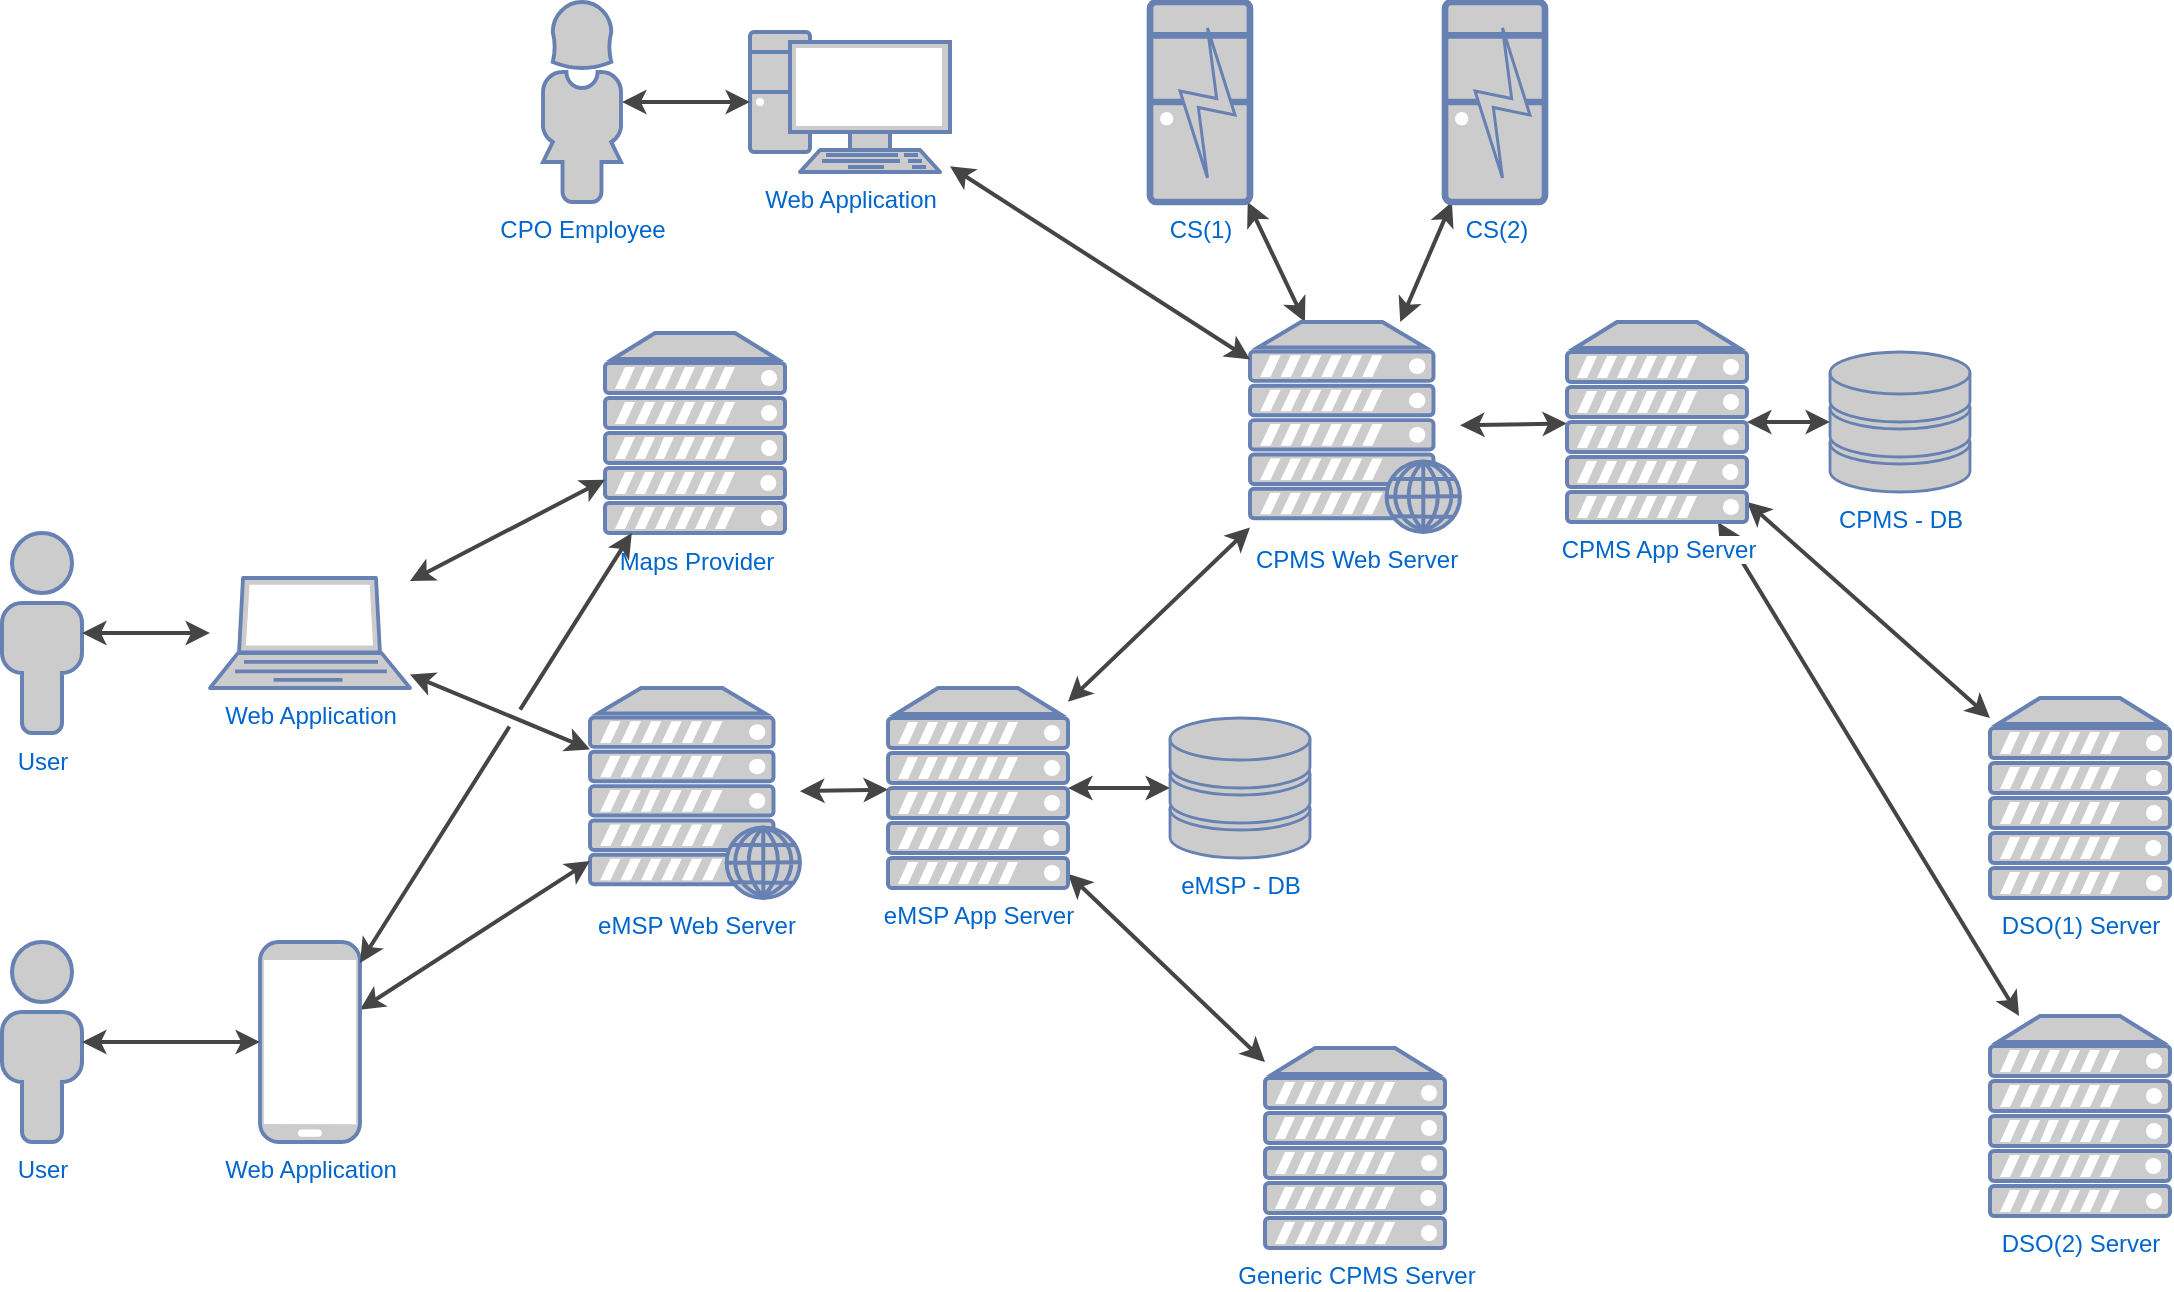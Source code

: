 <mxfile version="20.6.0" type="device"><diagram id="l8hXMBHkgcEJcSW0mbfh" name="Page-1"><mxGraphModel dx="1656" dy="824" grid="1" gridSize="10" guides="1" tooltips="1" connect="1" arrows="1" fold="1" page="1" pageScale="1" pageWidth="1500" pageHeight="1100" math="0" shadow="0"><root><mxCell id="0"/><mxCell id="1" parent="0"/><mxCell id="_xfZDlHVNyznvhdnupvh-33" style="edgeStyle=none;rounded=0;orthogonalLoop=1;jettySize=auto;html=1;strokeWidth=2;startArrow=classic;startFill=1;strokeColor=#454545;" parent="1" source="_xfZDlHVNyznvhdnupvh-17" target="_xfZDlHVNyznvhdnupvh-31" edge="1"><mxGeometry relative="1" as="geometry"/></mxCell><mxCell id="_xfZDlHVNyznvhdnupvh-24" style="edgeStyle=none;rounded=0;orthogonalLoop=1;jettySize=auto;html=1;strokeWidth=2;startArrow=classic;startFill=1;strokeColor=#454545;" parent="1" source="_xfZDlHVNyznvhdnupvh-15" target="_xfZDlHVNyznvhdnupvh-17" edge="1"><mxGeometry relative="1" as="geometry"/></mxCell><mxCell id="_xfZDlHVNyznvhdnupvh-3" value="CPMS - DB" style="fontColor=#0066CC;verticalAlign=top;verticalLabelPosition=bottom;labelPosition=center;align=center;html=1;outlineConnect=0;fillColor=#CCCCCC;strokeColor=#6881B3;gradientColor=none;gradientDirection=north;strokeWidth=2;shape=mxgraph.networks.storage;" parent="1" vertex="1"><mxGeometry x="1154" y="413" width="70" height="70" as="geometry"/></mxCell><mxCell id="_xfZDlHVNyznvhdnupvh-4" value="eMSP - DB" style="fontColor=#0066CC;verticalAlign=top;verticalLabelPosition=bottom;labelPosition=center;align=center;html=1;outlineConnect=0;fillColor=#CCCCCC;strokeColor=#6881B3;gradientColor=none;gradientDirection=north;strokeWidth=2;shape=mxgraph.networks.storage;" parent="1" vertex="1"><mxGeometry x="824" y="596" width="70" height="70" as="geometry"/></mxCell><mxCell id="_xfZDlHVNyznvhdnupvh-8" value="DSO(1) Server" style="fontColor=#0066CC;verticalAlign=top;verticalLabelPosition=bottom;labelPosition=center;align=center;html=1;outlineConnect=0;fillColor=#CCCCCC;strokeColor=#6881B3;gradientColor=none;gradientDirection=north;strokeWidth=2;shape=mxgraph.networks.server;" parent="1" vertex="1"><mxGeometry x="1234" y="586" width="90" height="100" as="geometry"/></mxCell><mxCell id="_xfZDlHVNyznvhdnupvh-11" value="Generic CPMS Server" style="fontColor=#0066CC;verticalAlign=top;verticalLabelPosition=bottom;labelPosition=center;align=center;html=1;outlineConnect=0;fillColor=#CCCCCC;strokeColor=#6881B3;gradientColor=none;gradientDirection=north;strokeWidth=2;shape=mxgraph.networks.server;" parent="1" vertex="1"><mxGeometry x="871.5" y="761" width="90" height="100" as="geometry"/></mxCell><mxCell id="_xfZDlHVNyznvhdnupvh-20" style="edgeStyle=none;rounded=0;orthogonalLoop=1;jettySize=auto;html=1;strokeWidth=2;startArrow=classic;startFill=1;strokeColor=#454545;" parent="1" source="_xfZDlHVNyznvhdnupvh-12" target="_xfZDlHVNyznvhdnupvh-15" edge="1"><mxGeometry relative="1" as="geometry"/></mxCell><mxCell id="_xfZDlHVNyznvhdnupvh-23" style="edgeStyle=none;rounded=0;orthogonalLoop=1;jettySize=auto;html=1;strokeWidth=2;startArrow=classic;startFill=1;strokeColor=#454545;" parent="1" source="_xfZDlHVNyznvhdnupvh-12" target="_xfZDlHVNyznvhdnupvh-11" edge="1"><mxGeometry relative="1" as="geometry"/></mxCell><mxCell id="_xfZDlHVNyznvhdnupvh-29" style="edgeStyle=none;rounded=0;orthogonalLoop=1;jettySize=auto;html=1;strokeWidth=2;startArrow=classic;startFill=1;strokeColor=#454545;" parent="1" source="_xfZDlHVNyznvhdnupvh-12" target="_xfZDlHVNyznvhdnupvh-4" edge="1"><mxGeometry relative="1" as="geometry"/></mxCell><mxCell id="_xfZDlHVNyznvhdnupvh-12" value="eMSP App Server" style="fontColor=#0066CC;verticalAlign=top;verticalLabelPosition=bottom;labelPosition=center;align=center;html=1;outlineConnect=0;fillColor=#CCCCCC;strokeColor=#6881B3;gradientColor=none;gradientDirection=north;strokeWidth=2;shape=mxgraph.networks.server;" parent="1" vertex="1"><mxGeometry x="683" y="581" width="90" height="100" as="geometry"/></mxCell><mxCell id="_xfZDlHVNyznvhdnupvh-35" style="edgeStyle=none;rounded=0;orthogonalLoop=1;jettySize=auto;html=1;strokeColor=#454545;strokeWidth=2;startArrow=classic;startFill=1;" parent="1" source="_xfZDlHVNyznvhdnupvh-13" target="_xfZDlHVNyznvhdnupvh-12" edge="1"><mxGeometry relative="1" as="geometry"/></mxCell><mxCell id="_xfZDlHVNyznvhdnupvh-13" value="eMSP Web Server" style="fontColor=#0066CC;verticalAlign=top;verticalLabelPosition=bottom;labelPosition=center;align=center;html=1;outlineConnect=0;fillColor=#CCCCCC;strokeColor=#6881B3;gradientColor=none;gradientDirection=north;strokeWidth=2;shape=mxgraph.networks.web_server;" parent="1" vertex="1"><mxGeometry x="534" y="581" width="105" height="105" as="geometry"/></mxCell><mxCell id="_xfZDlHVNyznvhdnupvh-55" style="edgeStyle=none;rounded=0;orthogonalLoop=1;jettySize=auto;html=1;strokeColor=#454545;strokeWidth=2;startArrow=classic;startFill=1;" parent="1" source="_xfZDlHVNyznvhdnupvh-15" target="_xfZDlHVNyznvhdnupvh-46" edge="1"><mxGeometry relative="1" as="geometry"/></mxCell><mxCell id="_xfZDlHVNyznvhdnupvh-57" style="edgeStyle=none;rounded=0;orthogonalLoop=1;jettySize=auto;html=1;strokeColor=#454545;strokeWidth=2;startArrow=classic;startFill=1;" parent="1" source="_xfZDlHVNyznvhdnupvh-15" target="_xfZDlHVNyznvhdnupvh-51" edge="1"><mxGeometry relative="1" as="geometry"/></mxCell><mxCell id="_xfZDlHVNyznvhdnupvh-15" value="CPMS Web Server" style="fontColor=#0066CC;verticalAlign=top;verticalLabelPosition=bottom;labelPosition=center;align=center;html=1;outlineConnect=0;fillColor=#CCCCCC;strokeColor=#6881B3;gradientColor=none;gradientDirection=north;strokeWidth=2;shape=mxgraph.networks.web_server;" parent="1" vertex="1"><mxGeometry x="864" y="398" width="105" height="105" as="geometry"/></mxCell><mxCell id="_xfZDlHVNyznvhdnupvh-30" style="edgeStyle=none;rounded=0;orthogonalLoop=1;jettySize=auto;html=1;strokeWidth=2;startArrow=classic;startFill=1;strokeColor=#454545;" parent="1" source="_xfZDlHVNyznvhdnupvh-17" target="_xfZDlHVNyznvhdnupvh-3" edge="1"><mxGeometry relative="1" as="geometry"/></mxCell><mxCell id="_xfZDlHVNyznvhdnupvh-32" style="edgeStyle=none;rounded=0;orthogonalLoop=1;jettySize=auto;html=1;strokeWidth=2;startArrow=classic;startFill=1;strokeColor=#454545;" parent="1" source="_xfZDlHVNyznvhdnupvh-17" target="_xfZDlHVNyznvhdnupvh-8" edge="1"><mxGeometry relative="1" as="geometry"/></mxCell><mxCell id="_xfZDlHVNyznvhdnupvh-17" value="&lt;span style=&quot;background-color: rgb(255, 255, 255);&quot;&gt;CPMS App Server&lt;/span&gt;" style="fontColor=#0066CC;verticalAlign=top;verticalLabelPosition=bottom;labelPosition=center;align=center;html=1;outlineConnect=0;fillColor=#CCCCCC;strokeColor=#6881B3;gradientColor=none;gradientDirection=north;strokeWidth=2;shape=mxgraph.networks.server;" parent="1" vertex="1"><mxGeometry x="1022.5" y="398" width="90" height="100" as="geometry"/></mxCell><mxCell id="_xfZDlHVNyznvhdnupvh-31" value="DSO(2) Server" style="fontColor=#0066CC;verticalAlign=top;verticalLabelPosition=bottom;labelPosition=center;align=center;html=1;outlineConnect=0;fillColor=#CCCCCC;strokeColor=#6881B3;gradientColor=none;gradientDirection=north;strokeWidth=2;shape=mxgraph.networks.server;" parent="1" vertex="1"><mxGeometry x="1234" y="745" width="90" height="100" as="geometry"/></mxCell><mxCell id="_xfZDlHVNyznvhdnupvh-40" style="edgeStyle=none;rounded=0;orthogonalLoop=1;jettySize=auto;html=1;strokeColor=#454545;strokeWidth=2;startArrow=classic;startFill=1;" parent="1" source="_xfZDlHVNyznvhdnupvh-38" target="_xfZDlHVNyznvhdnupvh-13" edge="1"><mxGeometry relative="1" as="geometry"/></mxCell><mxCell id="_xfZDlHVNyznvhdnupvh-38" value="Web Application" style="fontColor=#0066CC;verticalAlign=top;verticalLabelPosition=bottom;labelPosition=center;align=center;html=1;outlineConnect=0;fillColor=#CCCCCC;strokeColor=#6881B3;gradientColor=none;gradientDirection=north;strokeWidth=2;shape=mxgraph.networks.mobile;labelBackgroundColor=#FFFFFF;" parent="1" vertex="1"><mxGeometry x="369" y="708" width="50" height="100" as="geometry"/></mxCell><mxCell id="_xfZDlHVNyznvhdnupvh-41" style="edgeStyle=none;rounded=0;orthogonalLoop=1;jettySize=auto;html=1;strokeColor=#454545;strokeWidth=2;startArrow=classic;startFill=1;" parent="1" source="_xfZDlHVNyznvhdnupvh-39" target="_xfZDlHVNyznvhdnupvh-13" edge="1"><mxGeometry relative="1" as="geometry"/></mxCell><mxCell id="_xfZDlHVNyznvhdnupvh-39" value="Web Application" style="fontColor=#0066CC;verticalAlign=top;verticalLabelPosition=bottom;labelPosition=center;align=center;html=1;outlineConnect=0;fillColor=#CCCCCC;strokeColor=#6881B3;gradientColor=none;gradientDirection=north;strokeWidth=2;shape=mxgraph.networks.laptop;labelBackgroundColor=#FFFFFF;" parent="1" vertex="1"><mxGeometry x="344" y="526" width="100" height="55" as="geometry"/></mxCell><mxCell id="_xfZDlHVNyznvhdnupvh-49" value="" style="group" parent="1" vertex="1" connectable="0"><mxGeometry x="814" y="238" width="50" height="100" as="geometry"/></mxCell><mxCell id="_xfZDlHVNyznvhdnupvh-46" value="CS(1)" style="fontColor=#0066CC;verticalAlign=top;verticalLabelPosition=bottom;labelPosition=center;align=center;html=1;outlineConnect=0;fillColor=#CCCCCC;strokeColor=#6881B3;gradientColor=none;gradientDirection=north;strokeWidth=2;shape=mxgraph.networks.desktop_pc;labelBackgroundColor=#FFFFFF;" parent="_xfZDlHVNyznvhdnupvh-49" vertex="1"><mxGeometry width="50" height="100" as="geometry"/></mxCell><mxCell id="_xfZDlHVNyznvhdnupvh-45" value="" style="fontColor=#0066CC;verticalAlign=top;verticalLabelPosition=bottom;labelPosition=center;align=center;html=1;outlineConnect=0;fillColor=#CCCCCC;strokeColor=#6881B3;gradientColor=none;gradientDirection=north;strokeWidth=2;shape=mxgraph.networks.comm_link;labelBackgroundColor=#FFFFFF;" parent="_xfZDlHVNyznvhdnupvh-49" vertex="1"><mxGeometry x="15" y="13" width="27.5" height="75" as="geometry"/></mxCell><mxCell id="_xfZDlHVNyznvhdnupvh-50" value="" style="group" parent="1" vertex="1" connectable="0"><mxGeometry x="961.5" y="238" width="50" height="100" as="geometry"/></mxCell><mxCell id="_xfZDlHVNyznvhdnupvh-51" value="CS(2)" style="fontColor=#0066CC;verticalAlign=top;verticalLabelPosition=bottom;labelPosition=center;align=center;html=1;outlineConnect=0;fillColor=#CCCCCC;strokeColor=#6881B3;gradientColor=none;gradientDirection=north;strokeWidth=2;shape=mxgraph.networks.desktop_pc;labelBackgroundColor=#FFFFFF;" parent="_xfZDlHVNyznvhdnupvh-50" vertex="1"><mxGeometry width="50" height="100" as="geometry"/></mxCell><mxCell id="_xfZDlHVNyznvhdnupvh-52" value="" style="fontColor=#0066CC;verticalAlign=top;verticalLabelPosition=bottom;labelPosition=center;align=center;html=1;outlineConnect=0;fillColor=#CCCCCC;strokeColor=#6881B3;gradientColor=none;gradientDirection=north;strokeWidth=2;shape=mxgraph.networks.comm_link;labelBackgroundColor=#FFFFFF;" parent="_xfZDlHVNyznvhdnupvh-50" vertex="1"><mxGeometry x="15" y="13" width="27.5" height="75" as="geometry"/></mxCell><mxCell id="_xfZDlHVNyznvhdnupvh-59" style="edgeStyle=none;rounded=0;orthogonalLoop=1;jettySize=auto;html=1;strokeColor=#454545;strokeWidth=2;startArrow=classic;startFill=1;" parent="1" source="_xfZDlHVNyznvhdnupvh-58" target="_xfZDlHVNyznvhdnupvh-15" edge="1"><mxGeometry relative="1" as="geometry"/></mxCell><mxCell id="_xfZDlHVNyznvhdnupvh-58" value="Web Application" style="fontColor=#0066CC;verticalAlign=top;verticalLabelPosition=bottom;labelPosition=center;align=center;html=1;outlineConnect=0;fillColor=#CCCCCC;strokeColor=#6881B3;gradientColor=none;gradientDirection=north;strokeWidth=2;shape=mxgraph.networks.pc;labelBackgroundColor=#FFFFFF;" parent="1" vertex="1"><mxGeometry x="614" y="253" width="100" height="70" as="geometry"/></mxCell><mxCell id="FssKO61ZtVCQRMbmTx0e-1" value="User" style="fontColor=#0066CC;verticalAlign=top;verticalLabelPosition=bottom;labelPosition=center;align=center;html=1;outlineConnect=0;fillColor=#CCCCCC;strokeColor=#6881B3;gradientColor=none;gradientDirection=north;strokeWidth=2;shape=mxgraph.networks.user_male;" parent="1" vertex="1"><mxGeometry x="240" y="503.5" width="40" height="100" as="geometry"/></mxCell><mxCell id="FssKO61ZtVCQRMbmTx0e-4" style="edgeStyle=none;rounded=0;orthogonalLoop=1;jettySize=auto;html=1;strokeColor=#454545;strokeWidth=2;startArrow=classic;startFill=1;" parent="1" source="FssKO61ZtVCQRMbmTx0e-1" target="_xfZDlHVNyznvhdnupvh-39" edge="1"><mxGeometry relative="1" as="geometry"><mxPoint x="454" y="584.279" as="sourcePoint"/><mxPoint x="544" y="621.682" as="targetPoint"/></mxGeometry></mxCell><mxCell id="FssKO61ZtVCQRMbmTx0e-5" value="User" style="fontColor=#0066CC;verticalAlign=top;verticalLabelPosition=bottom;labelPosition=center;align=center;html=1;outlineConnect=0;fillColor=#CCCCCC;strokeColor=#6881B3;gradientColor=none;gradientDirection=north;strokeWidth=2;shape=mxgraph.networks.user_male;" parent="1" vertex="1"><mxGeometry x="240" y="708" width="40" height="100" as="geometry"/></mxCell><mxCell id="FssKO61ZtVCQRMbmTx0e-6" style="edgeStyle=none;rounded=0;orthogonalLoop=1;jettySize=auto;html=1;strokeColor=#454545;strokeWidth=2;startArrow=classic;startFill=1;" parent="1" source="FssKO61ZtVCQRMbmTx0e-5" target="_xfZDlHVNyznvhdnupvh-38" edge="1"><mxGeometry relative="1" as="geometry"><mxPoint x="454" y="788.779" as="sourcePoint"/><mxPoint x="344" y="758" as="targetPoint"/></mxGeometry></mxCell><mxCell id="FssKO61ZtVCQRMbmTx0e-8" value="CPO Employee" style="fontColor=#0066CC;verticalAlign=top;verticalLabelPosition=bottom;labelPosition=center;align=center;html=1;outlineConnect=0;fillColor=#CCCCCC;strokeColor=#6881B3;gradientColor=none;gradientDirection=north;strokeWidth=2;shape=mxgraph.networks.user_female;" parent="1" vertex="1"><mxGeometry x="510" y="238" width="40" height="100" as="geometry"/></mxCell><mxCell id="FssKO61ZtVCQRMbmTx0e-10" style="edgeStyle=none;rounded=0;orthogonalLoop=1;jettySize=auto;html=1;strokeColor=#454545;strokeWidth=2;startArrow=classic;startFill=1;" parent="1" source="FssKO61ZtVCQRMbmTx0e-8" target="_xfZDlHVNyznvhdnupvh-58" edge="1"><mxGeometry relative="1" as="geometry"><mxPoint x="290" y="563.5" as="sourcePoint"/><mxPoint x="354" y="563.5" as="targetPoint"/></mxGeometry></mxCell><mxCell id="vKufYLE3RwbIPkZGpVvO-1" value="Maps Provider" style="fontColor=#0066CC;verticalAlign=top;verticalLabelPosition=bottom;labelPosition=center;align=center;html=1;outlineConnect=0;fillColor=#CCCCCC;strokeColor=#6881B3;gradientColor=none;gradientDirection=north;strokeWidth=2;shape=mxgraph.networks.server;" vertex="1" parent="1"><mxGeometry x="541.5" y="403.5" width="90" height="100" as="geometry"/></mxCell><mxCell id="vKufYLE3RwbIPkZGpVvO-2" style="edgeStyle=none;rounded=0;orthogonalLoop=1;jettySize=auto;html=1;strokeColor=#454545;strokeWidth=2;startArrow=classic;startFill=1;" edge="1" parent="1" source="vKufYLE3RwbIPkZGpVvO-1" target="_xfZDlHVNyznvhdnupvh-39"><mxGeometry relative="1" as="geometry"><mxPoint x="344" y="447.5" as="sourcePoint"/><mxPoint x="408" y="447.5" as="targetPoint"/></mxGeometry></mxCell><mxCell id="vKufYLE3RwbIPkZGpVvO-4" style="edgeStyle=none;rounded=0;orthogonalLoop=1;jettySize=auto;html=1;strokeColor=#454545;strokeWidth=2;startArrow=classic;startFill=1;jumpStyle=gap;jumpSize=8;" edge="1" parent="1" source="vKufYLE3RwbIPkZGpVvO-1" target="_xfZDlHVNyznvhdnupvh-38"><mxGeometry relative="1" as="geometry"><mxPoint x="630" y="490.741" as="sourcePoint"/><mxPoint x="464" y="554.343" as="targetPoint"/></mxGeometry></mxCell></root></mxGraphModel></diagram></mxfile>